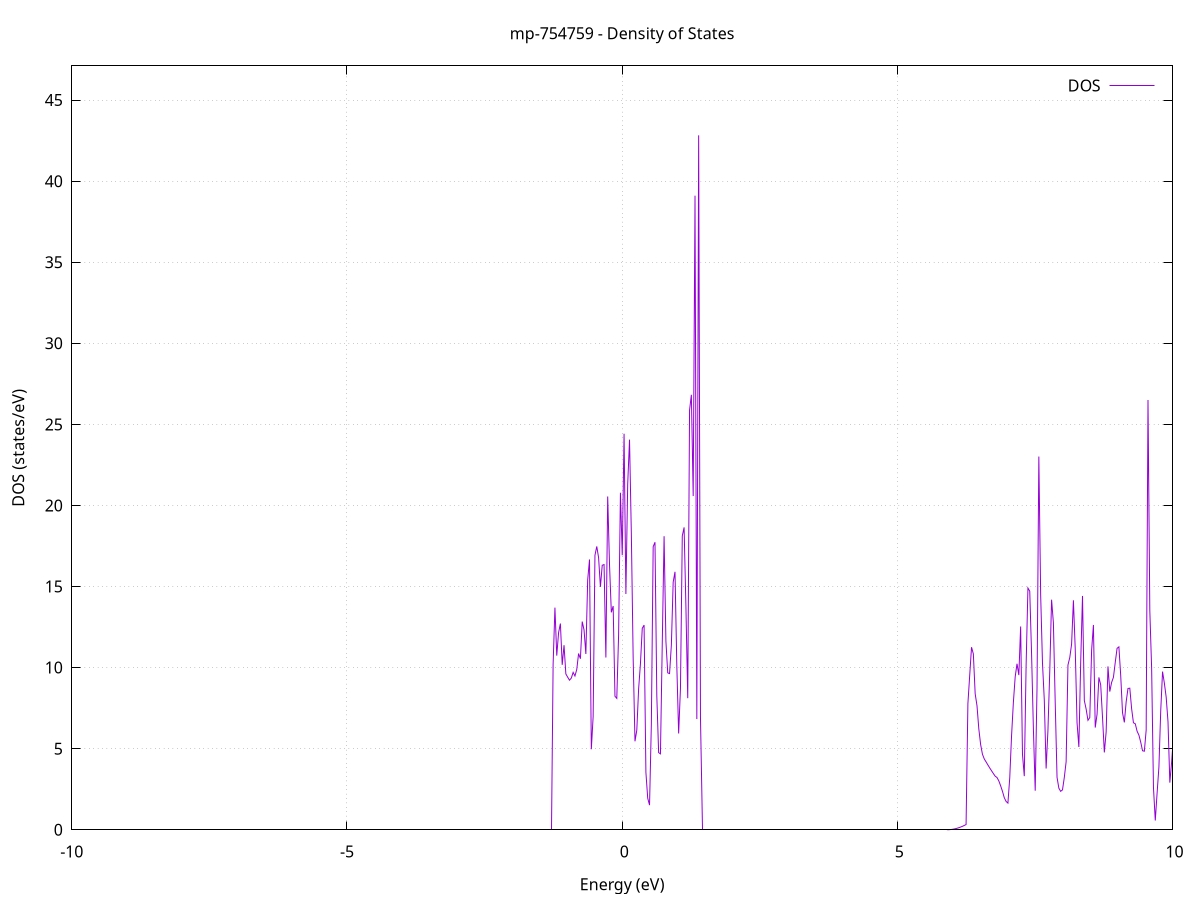 set title 'mp-754759 - Density of States'
set xlabel 'Energy (eV)'
set ylabel 'DOS (states/eV)'
set grid
set xrange [-10:10]
set yrange [0:47.108]
set xzeroaxis lt -1
set terminal png size 800,600
set output 'mp-754759_dos_gnuplot.png'
plot '-' using 1:2 with lines title 'DOS'
-41.085700 0.000000
-41.052700 0.000000
-41.019600 0.000000
-40.986600 0.000000
-40.953500 0.000000
-40.920400 0.000000
-40.887400 0.000000
-40.854300 0.000000
-40.821300 0.000000
-40.788200 0.000000
-40.755200 0.000000
-40.722100 0.000000
-40.689100 0.000000
-40.656000 0.000000
-40.622900 0.000000
-40.589900 0.000000
-40.556800 0.000000
-40.523800 0.000000
-40.490700 0.000000
-40.457700 0.000000
-40.424600 0.000000
-40.391600 0.000000
-40.358500 0.000000
-40.325500 0.000000
-40.292400 0.000000
-40.259300 0.000000
-40.226300 0.000000
-40.193200 0.000000
-40.160200 0.000000
-40.127100 0.000000
-40.094100 0.000000
-40.061000 0.000000
-40.028000 0.000000
-39.994900 0.000000
-39.961800 0.000000
-39.928800 0.000000
-39.895700 0.000000
-39.862700 0.000000
-39.829600 0.000000
-39.796600 0.000000
-39.763500 0.000000
-39.730500 0.000000
-39.697400 0.000000
-39.664300 0.000000
-39.631300 0.000000
-39.598200 0.000000
-39.565200 0.000000
-39.532100 0.000000
-39.499100 0.000000
-39.466000 0.000000
-39.433000 0.000000
-39.399900 0.000000
-39.366900 0.000000
-39.333800 0.000000
-39.300700 0.000000
-39.267700 0.000000
-39.234600 0.000000
-39.201600 0.000000
-39.168500 0.000000
-39.135500 0.000000
-39.102400 0.000000
-39.069400 0.000000
-39.036300 0.000000
-39.003200 0.000000
-38.970200 0.000000
-38.937100 0.000000
-38.904100 0.000000
-38.871000 0.000000
-38.838000 0.000000
-38.804900 0.000000
-38.771900 0.000000
-38.738800 0.000000
-38.705700 0.000000
-38.672700 0.000000
-38.639600 0.000000
-38.606600 0.000000
-38.573500 0.000000
-38.540500 0.000000
-38.507400 0.000000
-38.474400 0.000000
-38.441300 0.000000
-38.408300 0.000000
-38.375200 0.000000
-38.342100 0.000000
-38.309100 0.000000
-38.276000 0.000000
-38.243000 0.000000
-38.209900 0.000000
-38.176900 0.000000
-38.143800 0.000000
-38.110800 0.000000
-38.077700 2.035300
-38.044600 69.441700
-38.011600 51.149400
-37.978500 67.006600
-37.945500 0.000000
-37.912400 0.000000
-37.879400 0.000000
-37.846300 0.000000
-37.813300 0.000000
-37.780200 0.000000
-37.747200 0.000000
-37.714100 0.000000
-37.681000 0.000000
-37.648000 0.000000
-37.614900 0.000000
-37.581900 0.000000
-37.548800 0.000000
-37.515800 0.000000
-37.482700 0.000000
-37.449700 0.000000
-37.416600 0.000000
-37.383500 0.000000
-37.350500 0.000000
-37.317400 0.000000
-37.284400 0.000000
-37.251300 0.000000
-37.218300 0.000000
-37.185200 0.000000
-37.152200 0.000000
-37.119100 0.000000
-37.086000 0.000000
-37.053000 0.000000
-37.019900 0.000000
-36.986900 0.000000
-36.953800 0.000000
-36.920800 0.000000
-36.887700 0.000000
-36.854700 0.000000
-36.821600 0.000000
-36.788600 0.000000
-36.755500 0.000000
-36.722400 0.000000
-36.689400 0.000000
-36.656300 0.000000
-36.623300 0.000000
-36.590200 0.000000
-36.557200 0.000000
-36.524100 0.000000
-36.491100 0.000000
-36.458000 0.000000
-36.424900 0.000000
-36.391900 0.000000
-36.358800 0.000000
-36.325800 0.000000
-36.292700 0.000000
-36.259700 0.000000
-36.226600 0.000000
-36.193600 0.000000
-36.160500 0.000000
-36.127400 0.000000
-36.094400 0.000000
-36.061300 0.000000
-36.028300 0.000000
-35.995200 0.000000
-35.962200 0.000000
-35.929100 0.000000
-35.896100 0.000000
-35.863000 0.000000
-35.830000 0.000000
-35.796900 0.000000
-35.763800 0.000000
-35.730800 0.000000
-35.697700 0.000000
-35.664700 0.000000
-35.631600 0.000000
-35.598600 0.000000
-35.565500 0.000000
-35.532500 0.000000
-35.499400 0.000000
-35.466300 0.000000
-35.433300 0.000000
-35.400200 0.000000
-35.367200 0.000000
-35.334100 0.000000
-35.301100 0.000000
-35.268000 0.000000
-35.235000 0.000000
-35.201900 0.000000
-35.168800 0.000000
-35.135800 0.000000
-35.102700 0.000000
-35.069700 0.000000
-35.036600 0.000000
-35.003600 0.000000
-34.970500 0.000000
-34.937500 0.000000
-34.904400 0.000000
-34.871400 0.000000
-34.838300 0.000000
-34.805200 0.000000
-34.772200 0.000000
-34.739100 0.000000
-34.706100 0.000000
-34.673000 0.000000
-34.640000 0.000000
-34.606900 0.000000
-34.573900 0.000000
-34.540800 0.000000
-34.507700 0.000000
-34.474700 0.000000
-34.441600 0.000000
-34.408600 0.000000
-34.375500 0.000000
-34.342500 0.000000
-34.309400 0.000000
-34.276400 0.000000
-34.243300 0.000000
-34.210200 0.000000
-34.177200 0.000000
-34.144100 0.000000
-34.111100 0.000000
-34.078000 0.000000
-34.045000 0.000000
-34.011900 0.000000
-33.978900 0.000000
-33.945800 0.000000
-33.912800 0.000000
-33.879700 0.000000
-33.846600 0.000000
-33.813600 0.000000
-33.780500 0.000000
-33.747500 0.000000
-33.714400 0.000000
-33.681400 0.000000
-33.648300 0.000000
-33.615300 0.000000
-33.582200 0.000000
-33.549100 0.000000
-33.516100 0.000000
-33.483000 0.000000
-33.450000 0.000000
-33.416900 0.000000
-33.383900 0.000000
-33.350800 0.000000
-33.317800 0.000000
-33.284700 0.000000
-33.251600 0.000000
-33.218600 0.000000
-33.185500 0.000000
-33.152500 0.000000
-33.119400 0.000000
-33.086400 0.000000
-33.053300 0.000000
-33.020300 0.000000
-32.987200 0.000000
-32.954200 0.000000
-32.921100 0.000000
-32.888000 0.000000
-32.855000 0.000000
-32.821900 0.000000
-32.788900 0.000000
-32.755800 0.000000
-32.722800 0.000000
-32.689700 0.000000
-32.656700 0.000000
-32.623600 0.000000
-32.590500 0.000000
-32.557500 0.000000
-32.524400 0.000000
-32.491400 0.000000
-32.458300 0.000000
-32.425300 0.000000
-32.392200 0.000000
-32.359200 0.000000
-32.326100 0.000000
-32.293000 0.000000
-32.260000 0.000000
-32.226900 0.000000
-32.193900 0.000000
-32.160800 0.000000
-32.127800 0.000000
-32.094700 0.000000
-32.061700 0.000000
-32.028600 0.000000
-31.995600 0.000000
-31.962500 0.000000
-31.929400 0.000000
-31.896400 0.000000
-31.863300 0.000000
-31.830300 0.000000
-31.797200 0.000000
-31.764200 0.000000
-31.731100 0.000000
-31.698100 0.000000
-31.665000 0.000000
-31.631900 0.000000
-31.598900 0.000000
-31.565800 0.000000
-31.532800 0.000000
-31.499700 0.000000
-31.466700 0.000000
-31.433600 0.000000
-31.400600 0.000000
-31.367500 0.000000
-31.334400 0.000000
-31.301400 0.000000
-31.268300 0.000000
-31.235300 0.000000
-31.202200 0.000000
-31.169200 0.000000
-31.136100 0.000000
-31.103100 0.000000
-31.070000 0.000000
-31.037000 0.000000
-31.003900 0.000000
-30.970800 0.000000
-30.937800 0.000000
-30.904700 0.000000
-30.871700 0.000000
-30.838600 0.000000
-30.805600 0.000000
-30.772500 0.000000
-30.739500 0.000000
-30.706400 0.000000
-30.673300 0.000000
-30.640300 0.000000
-30.607200 0.000000
-30.574200 0.000000
-30.541100 0.000000
-30.508100 0.000000
-30.475000 0.000000
-30.442000 0.000000
-30.408900 0.000000
-30.375800 0.000000
-30.342800 0.000000
-30.309700 0.000000
-30.276700 0.000000
-30.243600 0.000000
-30.210600 0.000000
-30.177500 0.000000
-30.144500 0.000000
-30.111400 0.000000
-30.078400 0.000000
-30.045300 0.000000
-30.012200 0.000000
-29.979200 0.000000
-29.946100 0.000000
-29.913100 0.000000
-29.880000 0.000000
-29.847000 0.000000
-29.813900 0.000000
-29.780900 0.000000
-29.747800 0.000000
-29.714700 0.000000
-29.681700 0.000000
-29.648600 0.000000
-29.615600 0.000000
-29.582500 0.000000
-29.549500 0.000000
-29.516400 0.000000
-29.483400 0.000000
-29.450300 0.000000
-29.417200 0.000000
-29.384200 0.000000
-29.351100 0.000000
-29.318100 0.000000
-29.285000 0.000000
-29.252000 0.000000
-29.218900 0.000000
-29.185900 0.000000
-29.152800 0.000000
-29.119800 0.000000
-29.086700 0.000000
-29.053600 0.000000
-29.020600 0.000000
-28.987500 0.000000
-28.954500 0.000000
-28.921400 0.000000
-28.888400 0.000000
-28.855300 0.000000
-28.822300 0.000000
-28.789200 0.000000
-28.756100 0.000000
-28.723100 0.000000
-28.690000 0.000000
-28.657000 0.000000
-28.623900 0.000000
-28.590900 0.000000
-28.557800 0.000000
-28.524800 0.000000
-28.491700 0.000000
-28.458600 0.000000
-28.425600 0.000000
-28.392500 0.000000
-28.359500 0.000000
-28.326400 0.000000
-28.293400 0.000000
-28.260300 0.000000
-28.227300 0.000000
-28.194200 0.000000
-28.161200 0.000000
-28.128100 0.000000
-28.095000 0.000000
-28.062000 0.000000
-28.028900 0.000000
-27.995900 0.000000
-27.962800 0.000000
-27.929800 0.000000
-27.896700 0.000000
-27.863700 0.000000
-27.830600 0.000000
-27.797500 0.000000
-27.764500 0.000000
-27.731400 0.000000
-27.698400 0.000000
-27.665300 0.000000
-27.632300 0.000000
-27.599200 0.000000
-27.566200 0.000000
-27.533100 0.000000
-27.500000 0.000000
-27.467000 0.000000
-27.433900 0.000000
-27.400900 0.000000
-27.367800 0.000000
-27.334800 0.000000
-27.301700 0.000000
-27.268700 0.000000
-27.235600 0.000000
-27.202600 0.000000
-27.169500 0.000000
-27.136400 0.000000
-27.103400 0.000000
-27.070300 0.000000
-27.037300 0.000000
-27.004200 0.000000
-26.971200 0.000000
-26.938100 0.000000
-26.905100 0.000000
-26.872000 0.000000
-26.838900 0.000000
-26.805900 0.000000
-26.772800 0.000000
-26.739800 0.000000
-26.706700 0.000000
-26.673700 0.000000
-26.640600 0.000000
-26.607600 0.000000
-26.574500 0.000000
-26.541400 0.000000
-26.508400 0.000000
-26.475300 0.000000
-26.442300 0.000000
-26.409200 0.000000
-26.376200 0.000000
-26.343100 0.000000
-26.310100 0.000000
-26.277000 0.000000
-26.244000 0.000000
-26.210900 0.000000
-26.177800 0.000000
-26.144800 0.000000
-26.111700 0.000000
-26.078700 0.000000
-26.045600 0.000000
-26.012600 0.000000
-25.979500 0.000000
-25.946500 0.000000
-25.913400 0.000000
-25.880300 0.000000
-25.847300 0.000000
-25.814200 0.000000
-25.781200 0.000000
-25.748100 0.000000
-25.715100 0.000000
-25.682000 0.000000
-25.649000 0.000000
-25.615900 0.000000
-25.582800 0.000000
-25.549800 0.000000
-25.516700 0.000000
-25.483700 0.000000
-25.450600 0.000000
-25.417600 0.000000
-25.384500 0.000000
-25.351500 0.000000
-25.318400 0.000000
-25.285400 0.000000
-25.252300 0.000000
-25.219200 0.000000
-25.186200 0.000000
-25.153100 0.000000
-25.120100 0.000000
-25.087000 0.000000
-25.054000 0.000000
-25.020900 0.000000
-24.987900 0.000000
-24.954800 0.000000
-24.921700 0.000000
-24.888700 0.000000
-24.855600 0.000000
-24.822600 0.000000
-24.789500 0.000000
-24.756500 0.000000
-24.723400 0.000000
-24.690400 0.000000
-24.657300 0.000000
-24.624200 0.000000
-24.591200 0.000000
-24.558100 0.000000
-24.525100 0.000000
-24.492000 0.000000
-24.459000 0.000000
-24.425900 0.000000
-24.392900 0.000000
-24.359800 0.000000
-24.326800 0.000000
-24.293700 0.000000
-24.260600 0.000000
-24.227600 0.000000
-24.194500 0.000000
-24.161500 0.000000
-24.128400 0.000000
-24.095400 0.000000
-24.062300 0.000000
-24.029300 0.000000
-23.996200 0.000000
-23.963100 0.000000
-23.930100 0.000000
-23.897000 0.000000
-23.864000 0.000000
-23.830900 0.000000
-23.797900 0.000000
-23.764800 0.000000
-23.731800 0.000000
-23.698700 0.000000
-23.665600 0.000000
-23.632600 0.000000
-23.599500 0.000000
-23.566500 0.000000
-23.533400 0.000000
-23.500400 0.000000
-23.467300 0.000000
-23.434300 0.000000
-23.401200 0.000000
-23.368200 0.000000
-23.335100 0.000000
-23.302000 0.000000
-23.269000 0.000000
-23.235900 0.000000
-23.202900 0.000000
-23.169800 0.000000
-23.136800 0.000000
-23.103700 0.000000
-23.070700 0.000000
-23.037600 0.000000
-23.004500 0.000000
-22.971500 0.000000
-22.938400 0.000000
-22.905400 0.000000
-22.872300 0.000000
-22.839300 0.000000
-22.806200 0.000000
-22.773200 0.000000
-22.740100 0.000000
-22.707000 0.000000
-22.674000 0.000000
-22.640900 0.000000
-22.607900 0.000000
-22.574800 0.000000
-22.541800 0.000000
-22.508700 0.000000
-22.475700 0.000000
-22.442600 0.000000
-22.409600 0.000000
-22.376500 0.000000
-22.343400 0.000000
-22.310400 0.000000
-22.277300 0.000000
-22.244300 0.000000
-22.211200 0.000000
-22.178200 0.000000
-22.145100 0.000000
-22.112100 0.000000
-22.079000 0.000000
-22.045900 0.000000
-22.012900 0.000000
-21.979800 0.000000
-21.946800 0.000000
-21.913700 0.000000
-21.880700 0.000000
-21.847600 0.000000
-21.814600 0.000000
-21.781500 0.000000
-21.748400 0.000000
-21.715400 0.000000
-21.682300 0.000000
-21.649300 0.000000
-21.616200 0.000000
-21.583200 0.000000
-21.550100 0.000000
-21.517100 0.000000
-21.484000 0.000000
-21.451000 0.000000
-21.417900 0.000000
-21.384800 0.000000
-21.351800 0.000000
-21.318700 0.000000
-21.285700 0.000000
-21.252600 0.000000
-21.219600 0.000000
-21.186500 0.000000
-21.153500 0.000000
-21.120400 0.000000
-21.087300 0.000000
-21.054300 0.000000
-21.021200 0.000000
-20.988200 0.000000
-20.955100 0.000000
-20.922100 0.000000
-20.889000 0.000000
-20.856000 0.000000
-20.822900 0.000000
-20.789900 0.000000
-20.756800 0.000000
-20.723700 0.000000
-20.690700 0.000000
-20.657600 0.000000
-20.624600 0.000000
-20.591500 0.000000
-20.558500 0.000000
-20.525400 0.000000
-20.492400 0.000000
-20.459300 0.000000
-20.426200 0.000000
-20.393200 0.000000
-20.360100 0.000000
-20.327100 0.000000
-20.294000 0.000000
-20.261000 0.000000
-20.227900 0.000000
-20.194900 0.000000
-20.161800 0.000000
-20.128700 0.000000
-20.095700 0.000000
-20.062600 0.000000
-20.029600 0.000000
-19.996500 0.000000
-19.963500 0.000000
-19.930400 0.000000
-19.897400 0.000000
-19.864300 0.000000
-19.831300 0.000000
-19.798200 0.000000
-19.765100 0.000000
-19.732100 0.000000
-19.699000 0.000000
-19.666000 0.000000
-19.632900 0.000000
-19.599900 0.000000
-19.566800 0.000000
-19.533800 0.000000
-19.500700 0.000000
-19.467600 0.000000
-19.434600 0.000000
-19.401500 0.000000
-19.368500 0.000000
-19.335400 0.000000
-19.302400 0.000000
-19.269300 0.000000
-19.236300 0.000000
-19.203200 0.000000
-19.170100 0.000000
-19.137100 0.000000
-19.104000 0.000000
-19.071000 0.000000
-19.037900 3.686400
-19.004900 19.398400
-18.971800 27.163300
-18.938800 28.640800
-18.905700 16.630400
-18.872700 15.425000
-18.839600 9.928900
-18.806500 7.311400
-18.773500 22.977800
-18.740400 30.158400
-18.707400 25.023900
-18.674300 14.676400
-18.641300 9.245400
-18.608200 9.686400
-18.575200 11.507700
-18.542100 6.775100
-18.509000 9.688000
-18.476000 13.058900
-18.442900 14.278900
-18.409900 14.090700
-18.376800 18.064600
-18.343800 20.260600
-18.310700 8.581400
-18.277700 6.613000
-18.244600 19.387800
-18.211500 27.694300
-18.178500 40.591400
-18.145400 23.557100
-18.112400 27.129600
-18.079300 67.796600
-18.046300 43.442800
-18.013200 72.934200
-17.980200 81.770300
-17.947100 0.000000
-17.914100 0.000000
-17.881000 0.000000
-17.847900 0.000000
-17.814900 0.000000
-17.781800 0.000000
-17.748800 0.000000
-17.715700 0.000000
-17.682700 0.000000
-17.649600 0.000000
-17.616600 0.000000
-17.583500 0.000000
-17.550400 0.000000
-17.517400 0.000000
-17.484300 0.000000
-17.451300 0.000000
-17.418200 0.000000
-17.385200 0.000000
-17.352100 0.000000
-17.319100 0.000000
-17.286000 0.000000
-17.252900 0.000000
-17.219900 0.000000
-17.186800 0.000000
-17.153800 0.000000
-17.120700 0.000000
-17.087700 0.000000
-17.054600 0.000000
-17.021600 0.000000
-16.988500 0.000000
-16.955500 0.000000
-16.922400 0.000000
-16.889300 0.000000
-16.856300 0.000000
-16.823200 0.000000
-16.790200 0.000000
-16.757100 0.000000
-16.724100 0.000000
-16.691000 0.000000
-16.658000 0.000000
-16.624900 0.000000
-16.591800 0.000000
-16.558800 0.000000
-16.525700 0.000000
-16.492700 0.000000
-16.459600 0.000000
-16.426600 0.000000
-16.393500 0.000000
-16.360500 0.000000
-16.327400 0.000000
-16.294300 0.000000
-16.261300 0.000000
-16.228200 0.000000
-16.195200 0.000000
-16.162100 0.000000
-16.129100 0.000000
-16.096000 0.000000
-16.063000 0.000000
-16.029900 0.000000
-15.996900 0.000000
-15.963800 0.000000
-15.930700 0.000000
-15.897700 0.000000
-15.864600 0.000000
-15.831600 0.000000
-15.798500 0.000000
-15.765500 0.000000
-15.732400 0.000000
-15.699400 0.000000
-15.666300 0.000000
-15.633200 0.000000
-15.600200 0.000000
-15.567100 0.000000
-15.534100 0.000000
-15.501000 0.000000
-15.468000 0.000000
-15.434900 0.000000
-15.401900 0.000000
-15.368800 0.000000
-15.335700 0.000000
-15.302700 0.000000
-15.269600 0.000000
-15.236600 0.000000
-15.203500 0.000000
-15.170500 0.000000
-15.137400 0.000000
-15.104400 0.000000
-15.071300 0.000000
-15.038300 0.000000
-15.005200 0.000000
-14.972100 0.000000
-14.939100 0.000000
-14.906000 0.000000
-14.873000 0.000000
-14.839900 0.000000
-14.806900 0.000000
-14.773800 0.000000
-14.740800 0.000000
-14.707700 0.000000
-14.674600 0.000000
-14.641600 0.000000
-14.608500 0.000000
-14.575500 0.000000
-14.542400 0.000000
-14.509400 0.000000
-14.476300 0.000000
-14.443300 0.000000
-14.410200 0.000000
-14.377100 0.000000
-14.344100 0.000000
-14.311000 0.006100
-14.278000 0.044800
-14.244900 0.119000
-14.211900 0.228800
-14.178800 0.374200
-14.145800 0.549000
-14.112700 0.733900
-14.079700 0.855200
-14.046600 1.017100
-14.013500 1.218700
-13.980500 1.447900
-13.947400 1.704600
-13.914400 3.661800
-13.881300 6.494800
-13.848300 10.130500
-13.815200 10.315500
-13.782200 9.388600
-13.749100 14.675400
-13.716000 17.504900
-13.683000 14.970000
-13.649900 10.185100
-13.616900 8.345500
-13.583800 6.455400
-13.550800 6.442100
-13.517700 9.484600
-13.484700 13.178600
-13.451600 17.732900
-13.418500 10.906400
-13.385500 2.584100
-13.352400 0.694500
-13.319400 10.160700
-13.286300 19.275900
-13.253300 12.362200
-13.220200 7.634800
-13.187200 6.571500
-13.154100 6.787500
-13.121100 9.488200
-13.088000 17.415200
-13.054900 19.390900
-13.021900 12.728200
-12.988800 11.218000
-12.955800 10.727500
-12.922700 11.517500
-12.889700 13.595600
-12.856600 5.136100
-12.823600 3.447600
-12.790500 2.162900
-12.757400 0.974300
-12.724400 0.000000
-12.691300 0.000000
-12.658300 0.000000
-12.625200 0.000000
-12.592200 0.000000
-12.559100 0.000000
-12.526100 0.000000
-12.493000 0.000000
-12.459900 0.000000
-12.426900 0.000000
-12.393800 0.000000
-12.360800 0.000000
-12.327700 0.000000
-12.294700 0.000000
-12.261600 0.000000
-12.228600 0.000000
-12.195500 0.000000
-12.162500 0.000000
-12.129400 0.000000
-12.096300 0.000000
-12.063300 0.000000
-12.030200 0.000000
-11.997200 0.000000
-11.964100 0.000000
-11.931100 0.000000
-11.898000 0.000000
-11.865000 0.000000
-11.831900 0.000000
-11.798800 0.000000
-11.765800 0.000000
-11.732700 0.000000
-11.699700 0.000000
-11.666600 0.000000
-11.633600 0.000000
-11.600500 0.000000
-11.567500 0.000000
-11.534400 0.000000
-11.501300 0.000000
-11.468300 0.000000
-11.435200 0.000000
-11.402200 0.000000
-11.369100 0.000000
-11.336100 0.000000
-11.303000 0.000000
-11.270000 0.000000
-11.236900 0.000000
-11.203900 0.000000
-11.170800 0.000000
-11.137700 0.000000
-11.104700 0.000000
-11.071600 0.000000
-11.038600 0.000000
-11.005500 0.000000
-10.972500 0.000000
-10.939400 0.000000
-10.906400 0.000000
-10.873300 0.000000
-10.840200 0.000000
-10.807200 0.000000
-10.774100 0.000000
-10.741100 0.000000
-10.708000 0.000000
-10.675000 0.000000
-10.641900 0.000000
-10.608900 0.000000
-10.575800 0.000000
-10.542700 0.000000
-10.509700 0.000000
-10.476600 0.000000
-10.443600 0.000000
-10.410500 0.000000
-10.377500 0.000000
-10.344400 0.000000
-10.311400 0.000000
-10.278300 0.000000
-10.245300 0.000000
-10.212200 0.000000
-10.179100 0.000000
-10.146100 0.000000
-10.113000 0.000000
-10.080000 0.000000
-10.046900 0.000000
-10.013900 0.000000
-9.980800 0.000000
-9.947800 0.000000
-9.914700 0.000000
-9.881600 0.000000
-9.848600 0.000000
-9.815500 0.000000
-9.782500 0.000000
-9.749400 0.000000
-9.716400 0.000000
-9.683300 0.000000
-9.650300 0.000000
-9.617200 0.000000
-9.584100 0.000000
-9.551100 0.000000
-9.518000 0.000000
-9.485000 0.000000
-9.451900 0.000000
-9.418900 0.000000
-9.385800 0.000000
-9.352800 0.000000
-9.319700 0.000000
-9.286700 0.000000
-9.253600 0.000000
-9.220500 0.000000
-9.187500 0.000000
-9.154400 0.000000
-9.121400 0.000000
-9.088300 0.000000
-9.055300 0.000000
-9.022200 0.000000
-8.989200 0.000000
-8.956100 0.000000
-8.923000 0.000000
-8.890000 0.000000
-8.856900 0.000000
-8.823900 0.000000
-8.790800 0.000000
-8.757800 0.000000
-8.724700 0.000000
-8.691700 0.000000
-8.658600 0.000000
-8.625500 0.000000
-8.592500 0.000000
-8.559400 0.000000
-8.526400 0.000000
-8.493300 0.000000
-8.460300 0.000000
-8.427200 0.000000
-8.394200 0.000000
-8.361100 0.000000
-8.328100 0.000000
-8.295000 0.000000
-8.261900 0.000000
-8.228900 0.000000
-8.195800 0.000000
-8.162800 0.000000
-8.129700 0.000000
-8.096700 0.000000
-8.063600 0.000000
-8.030600 0.000000
-7.997500 0.000000
-7.964400 0.000000
-7.931400 0.000000
-7.898300 0.000000
-7.865300 0.000000
-7.832200 0.000000
-7.799200 0.000000
-7.766100 0.000000
-7.733100 0.000000
-7.700000 0.000000
-7.666900 0.000000
-7.633900 0.000000
-7.600800 0.000000
-7.567800 0.000000
-7.534700 0.000000
-7.501700 0.000000
-7.468600 0.000000
-7.435600 0.000000
-7.402500 0.000000
-7.369500 0.000000
-7.336400 0.000000
-7.303300 0.000000
-7.270300 0.000000
-7.237200 0.000000
-7.204200 0.000000
-7.171100 0.000000
-7.138100 0.000000
-7.105000 0.000000
-7.072000 0.000000
-7.038900 0.000000
-7.005800 0.000000
-6.972800 0.000000
-6.939700 0.000000
-6.906700 0.000000
-6.873600 0.000000
-6.840600 0.000000
-6.807500 0.000000
-6.774500 0.000000
-6.741400 0.000000
-6.708300 0.000000
-6.675300 0.000000
-6.642200 0.000000
-6.609200 0.000000
-6.576100 0.000000
-6.543100 0.000000
-6.510000 0.000000
-6.477000 0.000000
-6.443900 0.000000
-6.410900 0.000000
-6.377800 0.000000
-6.344700 0.000000
-6.311700 0.000000
-6.278600 0.000000
-6.245600 0.000000
-6.212500 0.000000
-6.179500 0.000000
-6.146400 0.000000
-6.113400 0.000000
-6.080300 0.000000
-6.047200 0.000000
-6.014200 0.000000
-5.981100 0.000000
-5.948100 0.000000
-5.915000 0.000000
-5.882000 0.000000
-5.848900 0.000000
-5.815900 0.000000
-5.782800 0.000000
-5.749700 0.000000
-5.716700 0.000000
-5.683600 0.000000
-5.650600 0.000000
-5.617500 0.000000
-5.584500 0.000000
-5.551400 0.000000
-5.518400 0.000000
-5.485300 0.000000
-5.452300 0.000000
-5.419200 0.000000
-5.386100 0.000000
-5.353100 0.000000
-5.320000 0.000000
-5.287000 0.000000
-5.253900 0.000000
-5.220900 0.000000
-5.187800 0.000000
-5.154800 0.000000
-5.121700 0.000000
-5.088600 0.000000
-5.055600 0.000000
-5.022500 0.000000
-4.989500 0.000000
-4.956400 0.000000
-4.923400 0.000000
-4.890300 0.000000
-4.857300 0.000000
-4.824200 0.000000
-4.791200 0.000000
-4.758100 0.000000
-4.725000 0.000000
-4.692000 0.000000
-4.658900 0.000000
-4.625900 0.000000
-4.592800 0.000000
-4.559800 0.000000
-4.526700 0.000000
-4.493700 0.000000
-4.460600 0.000000
-4.427500 0.000000
-4.394500 0.000000
-4.361400 0.000000
-4.328400 0.000000
-4.295300 0.000000
-4.262300 0.000000
-4.229200 0.000000
-4.196200 0.000000
-4.163100 0.000000
-4.130000 0.000000
-4.097000 0.000000
-4.063900 0.000000
-4.030900 0.000000
-3.997800 0.000000
-3.964800 0.000000
-3.931700 0.000000
-3.898700 0.000000
-3.865600 0.000000
-3.832600 0.000000
-3.799500 0.000000
-3.766400 0.000000
-3.733400 0.000000
-3.700300 0.000000
-3.667300 0.000000
-3.634200 0.000000
-3.601200 0.000000
-3.568100 0.000000
-3.535100 0.000000
-3.502000 0.000000
-3.468900 0.000000
-3.435900 0.000000
-3.402800 0.000000
-3.369800 0.000000
-3.336700 0.000000
-3.303700 0.000000
-3.270600 0.000000
-3.237600 0.000000
-3.204500 0.000000
-3.171400 0.000000
-3.138400 0.000000
-3.105300 0.000000
-3.072300 0.000000
-3.039200 0.000000
-3.006200 0.000000
-2.973100 0.000000
-2.940100 0.000000
-2.907000 0.000000
-2.874000 0.000000
-2.840900 0.000000
-2.807800 0.000000
-2.774800 0.000000
-2.741700 0.000000
-2.708700 0.000000
-2.675600 0.000000
-2.642600 0.000000
-2.609500 0.000000
-2.576500 0.000000
-2.543400 0.000000
-2.510300 0.000000
-2.477300 0.000000
-2.444200 0.000000
-2.411200 0.000000
-2.378100 0.000000
-2.345100 0.000000
-2.312000 0.000000
-2.279000 0.000000
-2.245900 0.000000
-2.212800 0.000000
-2.179800 0.000000
-2.146700 0.000000
-2.113700 0.000000
-2.080600 0.000000
-2.047600 0.000000
-2.014500 0.000000
-1.981500 0.000000
-1.948400 0.000000
-1.915400 0.000000
-1.882300 0.000000
-1.849200 0.000000
-1.816200 0.000000
-1.783100 0.000000
-1.750100 0.000000
-1.717000 0.000000
-1.684000 0.000000
-1.650900 0.000000
-1.617900 0.000000
-1.584800 0.000000
-1.551700 0.000000
-1.518700 0.000000
-1.485600 0.000000
-1.452600 0.000000
-1.419500 0.000000
-1.386500 0.000000
-1.353400 0.000000
-1.320400 0.000000
-1.287300 0.000000
-1.254200 10.213200
-1.221200 13.700700
-1.188100 10.739300
-1.155100 12.152000
-1.122000 12.718400
-1.089000 10.172000
-1.055900 11.382100
-1.022900 9.611700
-0.989800 9.409800
-0.956800 9.225000
-0.923700 9.354300
-0.890600 9.707800
-0.857600 9.483000
-0.824500 9.890700
-0.791500 10.869300
-0.758400 10.547000
-0.725400 12.839400
-0.692300 12.325200
-0.659300 10.840800
-0.626200 15.403300
-0.593100 16.667900
-0.560100 4.966000
-0.527000 6.977100
-0.494000 16.927300
-0.460900 17.475100
-0.427900 16.777700
-0.394800 14.976400
-0.361800 16.313000
-0.328700 16.355800
-0.295600 10.622800
-0.262600 20.554700
-0.229500 16.354400
-0.196500 13.407100
-0.163400 13.796400
-0.130400 8.235300
-0.097300 8.103100
-0.064300 12.035200
-0.031200 20.782500
0.001800 16.929400
0.034900 24.424400
0.068000 14.541300
0.101000 21.324800
0.134100 24.058400
0.167100 18.252700
0.200200 10.589500
0.233200 5.455800
0.266300 6.146800
0.299300 8.680000
0.332400 10.239300
0.365500 12.425600
0.398500 12.622500
0.431600 3.545800
0.464600 1.948400
0.497700 1.519800
0.530700 6.526500
0.563800 17.457700
0.596800 17.732900
0.629900 8.255300
0.663000 4.757600
0.696000 4.682500
0.729100 11.515800
0.762100 18.104400
0.795200 11.629100
0.828200 9.676100
0.861300 9.632600
0.894300 11.391000
0.927400 15.273500
0.960400 15.908200
0.993500 10.095500
1.026600 5.937900
1.059600 8.721600
1.092700 18.121600
1.125700 18.647000
1.158800 13.753400
1.191800 8.115700
1.224900 25.879800
1.257900 26.825500
1.291000 20.580500
1.324100 39.102600
1.357100 6.825800
1.390200 42.825900
1.423200 6.937800
1.456300 0.000000
1.489300 0.000000
1.522400 0.000000
1.555400 0.000000
1.588500 0.000000
1.621600 0.000000
1.654600 0.000000
1.687700 0.000000
1.720700 0.000000
1.753800 0.000000
1.786800 0.000000
1.819900 0.000000
1.852900 0.000000
1.886000 0.000000
1.919000 0.000000
1.952100 0.000000
1.985200 0.000000
2.018200 0.000000
2.051300 0.000000
2.084300 0.000000
2.117400 0.000000
2.150400 0.000000
2.183500 0.000000
2.216500 0.000000
2.249600 0.000000
2.282700 0.000000
2.315700 0.000000
2.348800 0.000000
2.381800 0.000000
2.414900 0.000000
2.447900 0.000000
2.481000 0.000000
2.514000 0.000000
2.547100 0.000000
2.580200 0.000000
2.613200 0.000000
2.646300 0.000000
2.679300 0.000000
2.712400 0.000000
2.745400 0.000000
2.778500 0.000000
2.811500 0.000000
2.844600 0.000000
2.877600 0.000000
2.910700 0.000000
2.943800 0.000000
2.976800 0.000000
3.009900 0.000000
3.042900 0.000000
3.076000 0.000000
3.109000 0.000000
3.142100 0.000000
3.175100 0.000000
3.208200 0.000000
3.241300 0.000000
3.274300 0.000000
3.307400 0.000000
3.340400 0.000000
3.373500 0.000000
3.406500 0.000000
3.439600 0.000000
3.472600 0.000000
3.505700 0.000000
3.538800 0.000000
3.571800 0.000000
3.604900 0.000000
3.637900 0.000000
3.671000 0.000000
3.704000 0.000000
3.737100 0.000000
3.770100 0.000000
3.803200 0.000000
3.836200 0.000000
3.869300 0.000000
3.902400 0.000000
3.935400 0.000000
3.968500 0.000000
4.001500 0.000000
4.034600 0.000000
4.067600 0.000000
4.100700 0.000000
4.133700 0.000000
4.166800 0.000000
4.199900 0.000000
4.232900 0.000000
4.266000 0.000000
4.299000 0.000000
4.332100 0.000000
4.365100 0.000000
4.398200 0.000000
4.431200 0.000000
4.464300 0.000000
4.497400 0.000000
4.530400 0.000000
4.563500 0.000000
4.596500 0.000000
4.629600 0.000000
4.662600 0.000000
4.695700 0.000000
4.728700 0.000000
4.761800 0.000000
4.794800 0.000000
4.827900 0.000000
4.861000 0.000000
4.894000 0.000000
4.927100 0.000000
4.960100 0.000000
4.993200 0.000000
5.026200 0.000000
5.059300 0.000000
5.092300 0.000000
5.125400 0.000000
5.158500 0.000000
5.191500 0.000000
5.224600 0.000000
5.257600 0.000000
5.290700 0.000000
5.323700 0.000000
5.356800 0.000000
5.389800 0.000000
5.422900 0.000000
5.456000 0.000000
5.489000 0.000000
5.522100 0.000000
5.555100 0.000000
5.588200 0.000000
5.621200 0.000000
5.654300 0.000000
5.687300 0.000000
5.720400 0.000000
5.753400 0.000000
5.786500 0.000000
5.819600 0.000000
5.852600 0.000000
5.885700 0.000000
5.918700 0.001600
5.951800 0.008500
5.984800 0.021100
6.017900 0.039300
6.050900 0.063000
6.084000 0.092400
6.117100 0.127400
6.150100 0.167900
6.183200 0.214100
6.216200 0.265800
6.249300 0.323200
6.282300 7.779700
6.315400 9.531600
6.348400 11.258200
6.381500 10.843300
6.414600 8.387000
6.447600 7.653000
6.480700 6.220000
6.513700 5.261300
6.546800 4.658000
6.579800 4.368700
6.612900 4.185100
6.645900 3.997100
6.679000 3.812400
6.712000 3.639800
6.745100 3.468200
6.778200 3.305200
6.811200 3.223200
6.844300 3.013000
6.877300 2.712900
6.910400 2.371900
6.943400 1.979600
6.976500 1.747400
7.009500 1.645600
7.042600 3.194800
7.075700 5.795900
7.108700 7.852500
7.141800 9.441800
7.174800 10.240600
7.207900 9.538400
7.240900 12.536500
7.274000 4.654600
7.307000 3.307600
7.340100 10.120500
7.373200 14.906600
7.406200 14.712200
7.439300 10.851900
7.472300 6.262900
7.505400 2.406500
7.538400 8.754200
7.571500 23.016400
7.604500 14.484000
7.637600 10.279900
7.670600 7.997900
7.703700 3.776700
7.736800 6.136100
7.769800 9.776600
7.802900 14.189200
7.835900 12.764400
7.869000 7.847800
7.902000 3.234800
7.935100 2.565000
7.968100 2.369800
8.001200 2.461200
8.034300 3.228500
8.067300 4.196100
8.100400 10.158500
8.133400 10.620300
8.166500 11.444300
8.199500 14.151300
8.232600 11.162900
8.265600 6.608400
8.298700 5.105300
8.331800 10.313700
8.364800 14.419200
8.397900 7.970800
8.430900 7.440700
8.464000 6.750400
8.497000 6.917900
8.530100 11.058100
8.563100 12.631300
8.596200 6.302000
8.629200 7.120600
8.662300 9.397500
8.695400 8.940300
8.728400 6.935200
8.761500 4.770300
8.794500 6.034000
8.827600 10.074900
8.860600 8.521700
8.893700 9.084500
8.926700 9.401900
8.959800 10.319000
8.992900 11.191100
9.025900 11.279800
9.059000 9.519900
9.092000 7.214900
9.125100 6.622800
9.158100 7.888500
9.191200 8.714800
9.224200 8.732300
9.257300 7.466100
9.290400 6.600300
9.323400 6.537000
9.356500 6.078900
9.389500 5.838800
9.422600 5.402600
9.455600 4.871600
9.488700 4.845100
9.521700 6.152000
9.554800 26.502200
9.587800 13.531100
9.620900 9.962600
9.654000 2.619000
9.687000 0.572200
9.720100 2.255000
9.753100 3.866300
9.786200 7.348600
9.819200 9.754300
9.852300 9.040400
9.885300 8.177400
9.918400 6.657400
9.951500 2.907200
9.984500 4.188000
10.017600 5.770900
10.050600 5.818500
10.083700 4.756800
10.116700 4.471000
10.149800 4.177100
10.182800 3.909200
10.215900 3.917700
10.249000 4.435900
10.282000 3.975200
10.315100 3.279100
10.348100 3.878900
10.381200 5.677200
10.414200 7.630400
10.447300 6.278500
10.480300 5.805000
10.513400 5.331500
10.546400 5.097800
10.579500 4.244400
10.612600 4.233600
10.645600 3.966500
10.678700 4.442800
10.711700 5.490600
10.744800 11.586800
10.777800 16.584500
10.810900 11.429900
10.843900 9.849100
10.877000 8.028500
10.910100 7.090300
10.943100 6.468100
10.976200 10.562000
11.009200 12.891500
11.042300 10.791400
11.075300 8.223100
11.108400 6.538000
11.141400 4.650600
11.174500 4.772700
11.207600 31.331300
11.240600 8.204800
11.273700 9.972200
11.306700 12.320000
11.339800 14.264400
11.372800 21.139000
11.405900 9.421200
11.438900 6.320500
11.472000 6.268100
11.505000 7.165500
11.538100 7.955900
11.571200 10.646000
11.604200 11.136000
11.637300 11.063400
11.670300 9.296100
11.703400 8.054200
11.736400 5.449400
11.769500 4.045100
11.802500 3.455500
11.835600 3.211400
11.868700 2.842900
11.901700 2.987200
11.934800 2.819100
11.967800 3.005600
12.000900 3.605400
12.033900 3.620300
12.067000 3.247300
12.100000 3.028400
12.133100 2.907700
12.166100 2.830400
12.199200 2.796500
12.232300 2.802100
12.265300 2.836400
12.298400 2.929400
12.331400 3.372500
12.364500 2.341600
12.397500 2.266800
12.430600 2.227800
12.463600 2.243900
12.496700 2.283700
12.529800 2.327000
12.562800 2.365900
12.595900 2.419500
12.628900 2.544000
12.662000 2.714500
12.695000 3.814000
12.728100 3.106100
12.761100 2.982800
12.794200 2.905500
12.827300 2.874400
12.860300 2.872200
12.893400 2.839700
12.926400 2.772000
12.959500 2.722200
12.992500 2.723300
13.025600 2.732800
13.058600 2.747800
13.091700 2.767400
13.124700 2.790400
13.157800 2.813900
13.190900 2.847100
13.223900 2.896000
13.257000 2.960100
13.290000 3.029800
13.323100 3.042800
13.356100 2.961400
13.389200 2.874300
13.422200 2.744300
13.455300 2.546300
13.488400 2.336300
13.521400 2.213800
13.554500 2.089100
13.587500 2.163700
13.620600 2.280200
13.653600 2.385900
13.686700 2.487900
13.719700 2.592700
13.752800 2.700400
13.785900 2.842000
13.818900 3.052300
13.852000 3.257900
13.885000 3.451800
13.918100 3.640800
13.951100 3.829200
13.984200 4.051200
14.017200 4.169800
14.050300 3.966200
14.083300 3.869900
14.116400 3.878700
14.149500 3.920000
14.182500 3.294200
14.215600 2.697100
14.248600 2.262800
14.281700 1.992300
14.314700 1.984400
14.347800 2.281700
14.380800 3.114300
14.413900 3.602900
14.447000 2.186000
14.480000 2.247000
14.513100 2.369200
14.546100 2.515700
14.579200 2.686200
14.612200 2.921900
14.645300 3.189900
14.678300 3.241100
14.711400 3.075600
14.744500 3.079900
14.777500 3.110000
14.810600 3.151000
14.843600 4.696700
14.876700 4.142200
14.909700 4.084300
14.942800 4.501200
14.975800 4.919500
15.008900 5.029700
15.041900 4.827900
15.075000 4.522200
15.108100 4.256600
15.141100 4.055500
15.174200 4.136100
15.207200 4.010200
15.240300 3.888900
15.273300 3.819800
15.306400 3.804000
15.339400 3.921200
15.372500 4.378200
15.405600 3.635000
15.438600 3.474100
15.471700 3.381000
15.504700 3.391200
15.537800 3.577300
15.570800 3.743800
15.603900 3.809500
15.636900 3.771900
15.670000 3.630900
15.703100 3.411500
15.736100 3.233300
15.769200 3.112200
15.802200 3.277800
15.835300 4.239600
15.868300 6.083600
15.901400 5.815200
15.934400 4.688100
15.967500 4.259400
16.000500 4.041900
16.033600 4.011800
16.066700 4.013100
16.099700 3.931900
16.132800 3.978200
16.165800 4.167500
16.198900 4.532600
16.231900 5.334700
16.265000 6.813600
16.298000 5.494000
16.331100 4.965400
16.364200 4.329400
16.397200 4.702000
16.430300 4.127100
16.463300 3.705500
16.496400 3.459900
16.529400 3.534400
16.562500 3.779500
16.595500 4.091000
16.628600 4.459000
16.661700 5.074200
16.694700 5.195200
16.727800 5.144700
16.760800 5.215400
16.793900 5.289600
16.826900 5.257000
16.860000 5.096700
16.893000 4.809800
16.926100 4.474200
16.959100 4.161500
16.992200 4.509700
17.025300 5.095200
17.058300 5.688600
17.091400 6.295300
17.124400 6.930200
17.157500 7.915600
17.190500 7.480400
17.223600 6.267400
17.256600 5.792300
17.289700 4.320000
17.322800 5.196100
17.355800 6.406700
17.388900 6.802200
17.421900 6.945400
17.455000 7.270700
17.488000 7.124000
17.521100 6.608000
17.554100 6.043700
17.587200 5.831400
17.620300 4.115000
17.653300 3.491200
17.686400 3.205200
17.719400 3.143200
17.752500 3.233400
17.785500 4.715400
17.818600 5.387500
17.851600 6.898200
17.884700 9.391000
17.917700 5.339100
17.950800 2.174200
17.983900 1.523700
18.016900 1.127400
18.050000 0.861000
18.083000 0.731800
18.116100 0.752600
18.149100 0.827100
18.182200 2.797900
18.215200 3.710000
18.248300 4.125300
18.281400 4.485800
18.314400 4.722500
18.347500 4.833200
18.380500 4.849200
18.413600 4.925900
18.446600 4.798800
18.479700 4.509300
18.512700 4.141600
18.545800 3.790000
18.578900 3.472600
18.611900 3.189400
18.645000 2.841600
18.678000 2.575000
18.711100 2.477600
18.744100 2.461900
18.777200 2.669400
18.810200 3.051600
18.843300 4.756400
18.876300 9.547400
18.909400 11.253200
18.942500 9.612200
18.975500 7.485300
19.008600 1.790700
19.041600 1.578300
19.074700 1.419500
19.107700 1.189700
19.140800 1.332000
19.173800 1.585900
19.206900 1.873100
19.240000 2.193900
19.273000 2.904400
19.306100 3.901300
19.339100 4.297500
19.372200 4.868800
19.405200 5.790200
19.438300 8.091100
19.471300 4.725500
19.504400 2.949800
19.537500 2.399300
19.570500 2.380700
19.603600 2.462900
19.636600 2.640600
19.669700 3.157800
19.702700 4.297500
19.735800 5.193300
19.768800 6.080700
19.801900 7.069600
19.834900 9.040100
19.868000 9.253100
19.901100 4.842300
19.934100 4.581300
19.967200 4.412600
20.000200 4.376500
20.033300 4.268400
20.066300 4.730900
20.099400 4.831400
20.132400 4.784700
20.165500 4.612700
20.198600 4.315200
20.231600 4.104200
20.264700 3.051100
20.297700 3.567600
20.330800 3.917100
20.363800 3.970700
20.396900 4.334200
20.429900 4.743000
20.463000 4.575700
20.496100 4.140300
20.529100 3.723100
20.562200 3.606200
20.595200 3.540600
20.628300 3.444000
20.661300 3.516600
20.694400 3.915100
20.727400 4.587200
20.760500 5.143800
20.793500 5.527200
20.826600 5.793200
20.859700 5.967400
20.892700 6.031200
20.925800 6.130600
20.958800 5.354900
20.991900 4.709500
21.024900 4.098200
21.058000 3.773100
21.091000 3.427200
21.124100 3.108600
21.157200 2.875900
21.190200 2.691300
21.223300 2.550500
21.256300 2.422500
21.289400 2.227800
21.322400 2.163700
21.355500 1.905400
21.388500 1.256000
21.421600 1.018800
21.454700 0.989600
21.487700 0.977400
21.520800 0.962300
21.553800 0.939100
21.586900 0.889800
21.619900 0.812900
21.653000 0.708400
21.686000 0.576200
21.719100 0.416500
21.752100 0.229200
21.785200 0.164500
21.818300 0.115000
21.851300 0.077300
21.884400 0.051500
21.917400 0.035800
21.950500 0.022700
21.983500 0.011000
22.016600 0.000900
22.049600 0.000000
22.082700 0.000000
22.115800 0.000000
22.148800 0.000000
22.181900 0.000000
22.214900 0.000000
22.248000 0.000000
22.281000 0.000000
22.314100 0.000000
22.347100 0.000000
22.380200 0.000000
22.413300 0.000000
22.446300 0.000000
22.479400 0.000000
22.512400 0.000000
22.545500 0.000000
22.578500 0.000000
22.611600 0.000000
22.644600 0.000000
22.677700 0.000000
22.710700 0.000000
22.743800 0.000000
22.776900 0.000000
22.809900 0.000000
22.843000 0.000000
22.876000 0.000000
22.909100 0.000000
22.942100 0.000000
22.975200 0.000000
23.008200 0.000000
23.041300 0.000000
23.074400 0.000000
23.107400 0.000000
23.140500 0.000000
23.173500 0.000000
23.206600 0.000000
23.239600 0.000000
23.272700 0.000000
23.305700 0.000000
23.338800 0.000000
23.371900 0.000000
23.404900 0.000000
23.438000 0.000000
23.471000 0.000000
23.504100 0.000000
23.537100 0.000000
23.570200 0.000000
23.603200 0.000000
23.636300 0.000000
23.669300 0.000000
23.702400 0.000000
23.735500 0.000000
23.768500 0.000000
23.801600 0.000000
23.834600 0.000000
23.867700 0.000000
23.900700 0.000000
23.933800 0.000000
23.966800 0.000000
23.999900 0.000000
24.033000 0.000000
24.066000 0.000000
24.099100 0.000000
24.132100 0.000000
24.165200 0.000000
24.198200 0.000000
24.231300 0.000000
24.264300 0.000000
24.297400 0.000000
24.330500 0.000000
24.363500 0.000000
24.396600 0.000000
24.429600 0.000000
24.462700 0.000000
24.495700 0.000000
24.528800 0.000000
24.561800 0.000000
24.594900 0.000000
24.627900 0.000000
24.661000 0.000000
24.694100 0.000000
24.727100 0.000000
24.760200 0.000000
24.793200 0.000000
24.826300 0.000000
24.859300 0.000000
24.892400 0.000000
24.925400 0.000000
24.958500 0.000000
24.991600 0.000000
25.024600 0.000000
e
